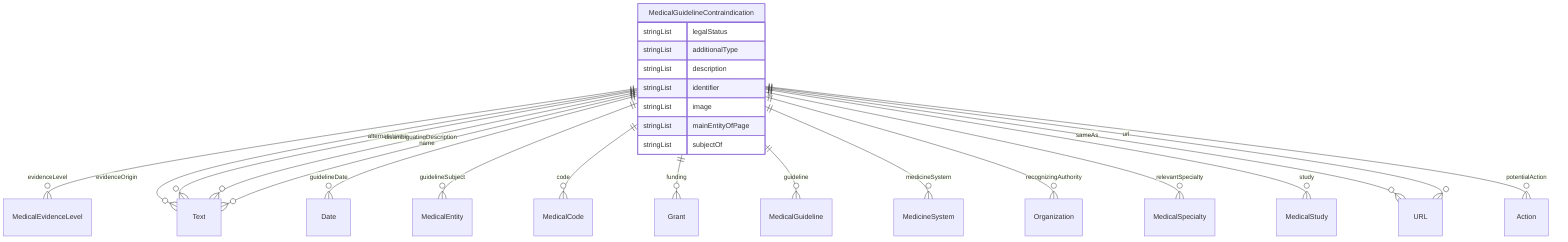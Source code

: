 erDiagram
MedicalGuidelineContraindication {
    stringList legalStatus  
    stringList additionalType  
    stringList description  
    stringList identifier  
    stringList image  
    stringList mainEntityOfPage  
    stringList subjectOf  
}

MedicalGuidelineContraindication ||--}o MedicalEvidenceLevel : "evidenceLevel"
MedicalGuidelineContraindication ||--}o Text : "evidenceOrigin"
MedicalGuidelineContraindication ||--}o Date : "guidelineDate"
MedicalGuidelineContraindication ||--}o MedicalEntity : "guidelineSubject"
MedicalGuidelineContraindication ||--}o MedicalCode : "code"
MedicalGuidelineContraindication ||--}o Grant : "funding"
MedicalGuidelineContraindication ||--}o MedicalGuideline : "guideline"
MedicalGuidelineContraindication ||--}o MedicineSystem : "medicineSystem"
MedicalGuidelineContraindication ||--}o Organization : "recognizingAuthority"
MedicalGuidelineContraindication ||--}o MedicalSpecialty : "relevantSpecialty"
MedicalGuidelineContraindication ||--}o MedicalStudy : "study"
MedicalGuidelineContraindication ||--}o Text : "alternateName"
MedicalGuidelineContraindication ||--}o Text : "disambiguatingDescription"
MedicalGuidelineContraindication ||--}o Text : "name"
MedicalGuidelineContraindication ||--}o URL : "sameAs"
MedicalGuidelineContraindication ||--}o Action : "potentialAction"
MedicalGuidelineContraindication ||--}o URL : "url"